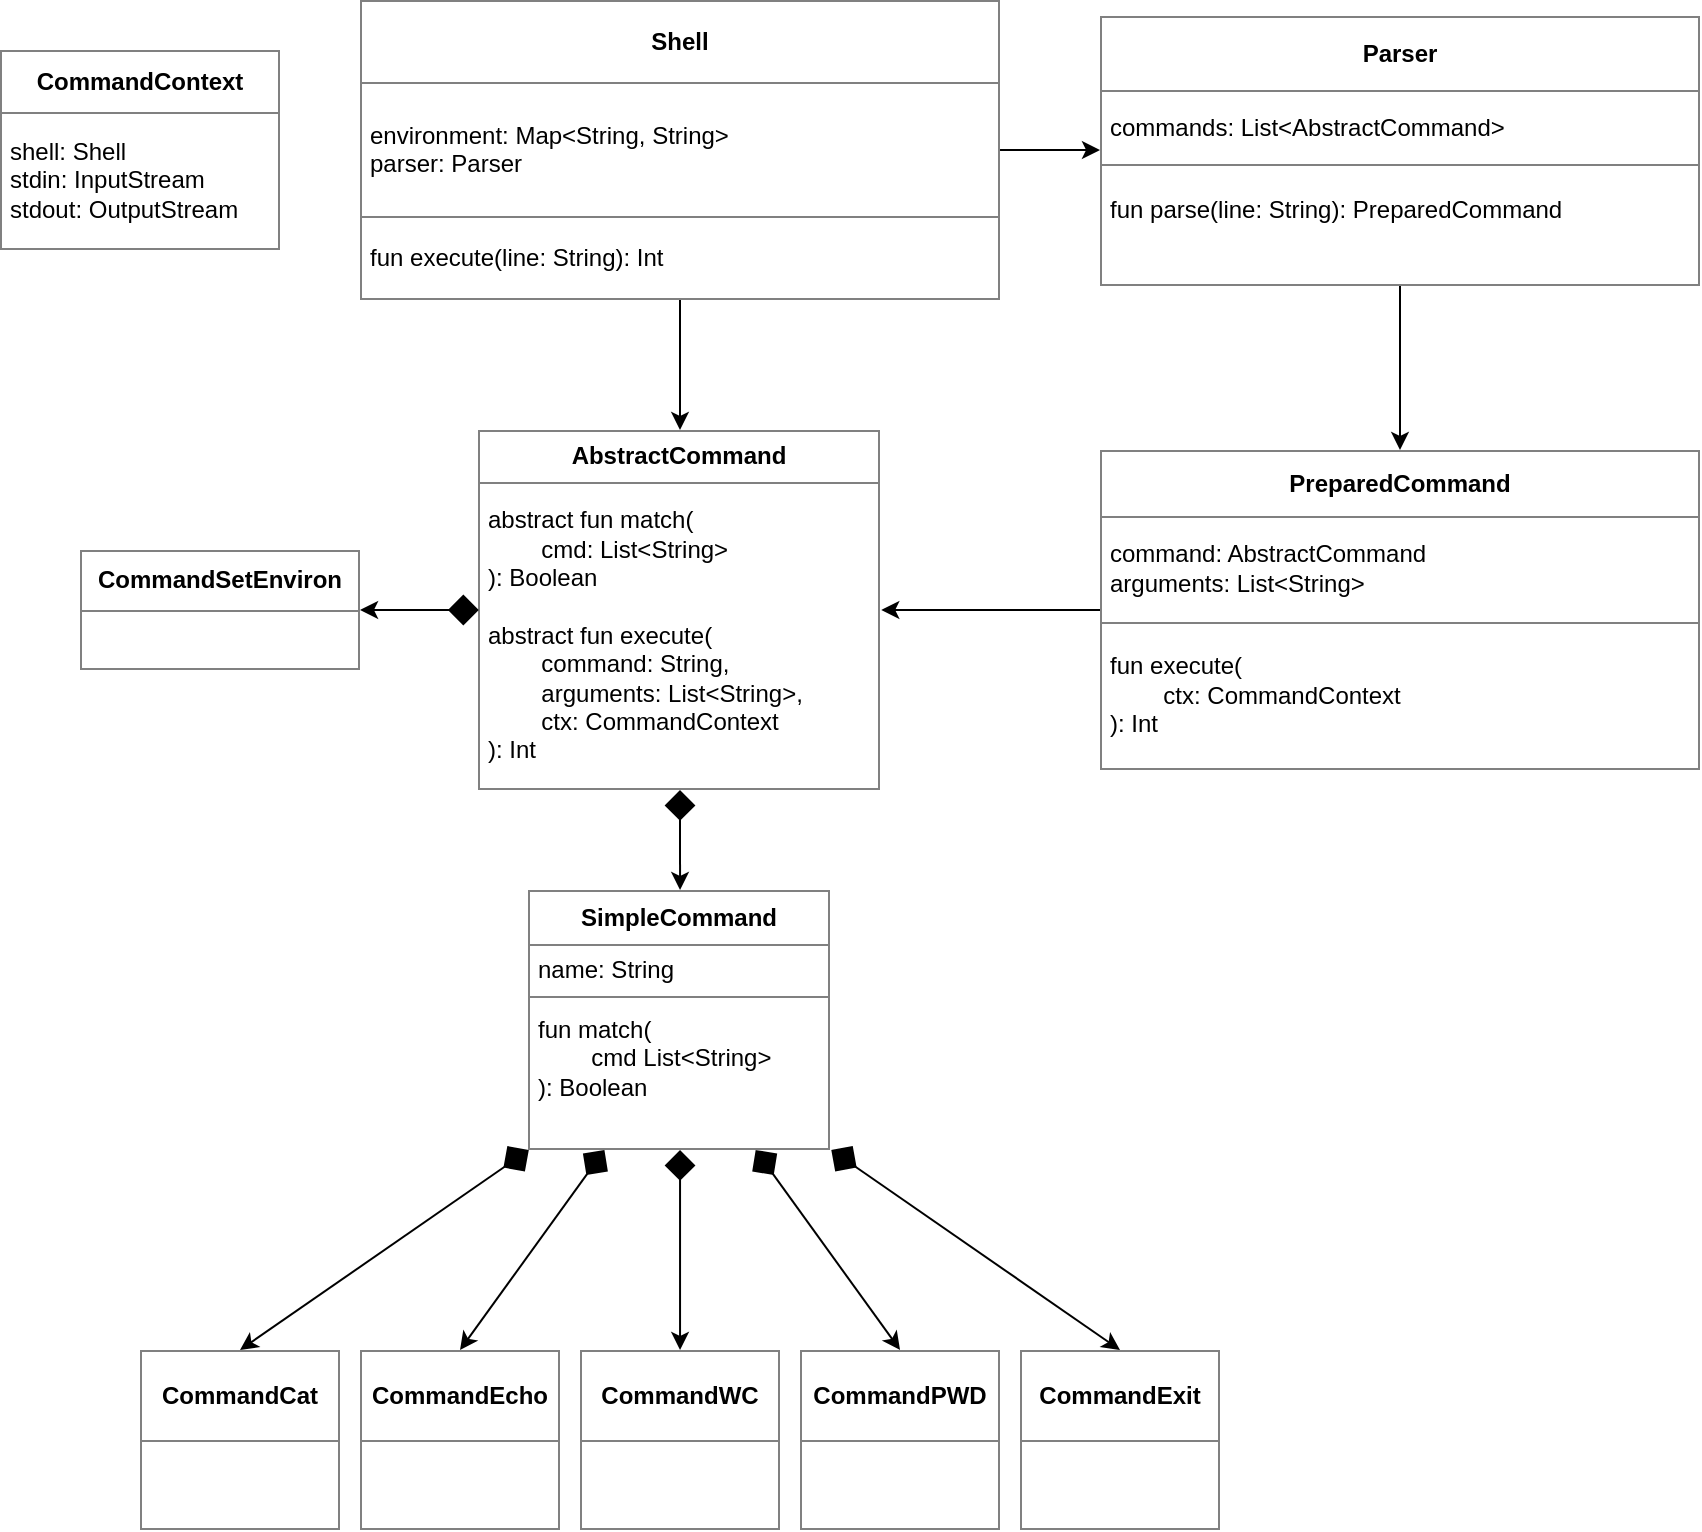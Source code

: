<mxfile version="16.4.11" type="google"><diagram id="LBTvppK6qb3ePqNnaSBd" name="Page-1"><mxGraphModel dx="1426" dy="946" grid="1" gridSize="10" guides="1" tooltips="1" connect="1" arrows="1" fold="1" page="1" pageScale="1" pageWidth="1169" pageHeight="827" math="0" shadow="0"><root><mxCell id="0"/><mxCell id="1" parent="0"/><mxCell id="_O__T074d3ZhiKa0oUO0-10" style="edgeStyle=orthogonalEdgeStyle;rounded=0;orthogonalLoop=1;jettySize=auto;html=1;entryX=0.5;entryY=0;entryDx=0;entryDy=0;" parent="1" source="_O__T074d3ZhiKa0oUO0-5" target="_O__T074d3ZhiKa0oUO0-7" edge="1"><mxGeometry relative="1" as="geometry"/></mxCell><mxCell id="_O__T074d3ZhiKa0oUO0-12" style="edgeStyle=orthogonalEdgeStyle;rounded=0;orthogonalLoop=1;jettySize=auto;html=1;entryX=0;entryY=0.5;entryDx=0;entryDy=0;" parent="1" source="_O__T074d3ZhiKa0oUO0-5" target="_O__T074d3ZhiKa0oUO0-11" edge="1"><mxGeometry relative="1" as="geometry"/></mxCell><mxCell id="_O__T074d3ZhiKa0oUO0-5" value="&lt;table border=&quot;1&quot; width=&quot;100%&quot; cellpadding=&quot;4&quot; style=&quot;width: 100% ; height: 100% ; border-collapse: collapse&quot;&gt;&lt;tbody&gt;&lt;tr&gt;&lt;th align=&quot;center&quot;&gt;Shell&lt;/th&gt;&lt;/tr&gt;&lt;tr&gt;&lt;td&gt;environment: Map&amp;lt;String, String&amp;gt;&lt;br&gt;parser: Parser&lt;/td&gt;&lt;/tr&gt;&lt;tr&gt;&lt;td&gt;fun execute(line: String): Int&lt;br&gt;&lt;/td&gt;&lt;/tr&gt;&lt;/tbody&gt;&lt;/table&gt;" style="text;html=1;strokeColor=none;fillColor=none;overflow=fill;" parent="1" vertex="1"><mxGeometry x="320.01" y="35" width="320" height="150" as="geometry"/></mxCell><mxCell id="_O__T074d3ZhiKa0oUO0-7" value="&lt;table border=&quot;1&quot; width=&quot;100%&quot; cellpadding=&quot;4&quot; style=&quot;width: 100% ; height: 100% ; border-collapse: collapse&quot;&gt;&lt;tbody&gt;&lt;tr&gt;&lt;th align=&quot;center&quot;&gt;AbstractCommand&lt;/th&gt;&lt;/tr&gt;&lt;tr&gt;&lt;td&gt;abstract fun match(&lt;br&gt;&lt;span style=&quot;white-space: pre&quot;&gt;&#9;&lt;/span&gt;cmd: List&amp;lt;String&amp;gt;&lt;br&gt;): Boolean&lt;br&gt;&lt;br&gt;abstract fun execute(&lt;br&gt;&lt;span style=&quot;white-space: pre&quot;&gt;&#9;&lt;/span&gt;command: String,&lt;br&gt;&lt;span style=&quot;white-space: pre&quot;&gt;&#9;&lt;/span&gt;arguments: List&amp;lt;String&amp;gt;,&lt;br&gt;&lt;span style=&quot;white-space: pre&quot;&gt;&#9;&lt;/span&gt;ctx: CommandContext&lt;br&gt;): Int&lt;br&gt;&lt;/td&gt;&lt;/tr&gt;&lt;/tbody&gt;&lt;/table&gt;" style="text;html=1;strokeColor=none;fillColor=none;overflow=fill;" parent="1" vertex="1"><mxGeometry x="379.38" y="250" width="201.25" height="180" as="geometry"/></mxCell><mxCell id="P5Cl1LXMgJ0DOQz3fNqz-2" style="edgeStyle=orthogonalEdgeStyle;rounded=0;orthogonalLoop=1;jettySize=auto;html=1;" parent="1" source="_O__T074d3ZhiKa0oUO0-11" target="P5Cl1LXMgJ0DOQz3fNqz-1" edge="1"><mxGeometry relative="1" as="geometry"/></mxCell><mxCell id="_O__T074d3ZhiKa0oUO0-11" value="&lt;table border=&quot;1&quot; width=&quot;100%&quot; cellpadding=&quot;4&quot; style=&quot;width: 100% ; height: 100% ; border-collapse: collapse&quot;&gt;&lt;tbody&gt;&lt;tr&gt;&lt;th align=&quot;center&quot;&gt;Parser&lt;/th&gt;&lt;/tr&gt;&lt;tr&gt;&lt;td&gt;&lt;span style=&quot;text-align: -webkit-center&quot;&gt;commands: List&amp;lt;AbstractCommand&amp;gt;&lt;/span&gt;&lt;br&gt;&lt;/td&gt;&lt;/tr&gt;&lt;tr&gt;&lt;td&gt;fun parse(line: String): PreparedCommand&lt;br&gt;&lt;span&gt;&#9;&lt;/span&gt;&lt;br&gt;&lt;/td&gt;&lt;/tr&gt;&lt;/tbody&gt;&lt;/table&gt;" style="text;html=1;strokeColor=none;fillColor=none;overflow=fill;" parent="1" vertex="1"><mxGeometry x="690" y="42.5" width="300" height="135" as="geometry"/></mxCell><mxCell id="aJR2yO-0gjvdVU61TTYp-2" value="&lt;table border=&quot;1&quot; width=&quot;100%&quot; cellpadding=&quot;4&quot; style=&quot;width: 100% ; height: 100% ; border-collapse: collapse&quot;&gt;&lt;tbody&gt;&lt;tr&gt;&lt;th align=&quot;center&quot;&gt;CommandCat&lt;/th&gt;&lt;/tr&gt;&lt;tr&gt;&lt;td&gt;&lt;br&gt;&lt;/td&gt;&lt;/tr&gt;&lt;/tbody&gt;&lt;/table&gt;" style="text;html=1;strokeColor=none;fillColor=none;overflow=fill;" parent="1" vertex="1"><mxGeometry x="210.01" y="710" width="99.99" height="90" as="geometry"/></mxCell><mxCell id="aJR2yO-0gjvdVU61TTYp-4" value="" style="endArrow=classic;html=1;rounded=0;exitX=0;exitY=1;exitDx=0;exitDy=0;entryX=0.5;entryY=0;entryDx=0;entryDy=0;startArrow=diamond;startFill=1;sourcePerimeterSpacing=0;startSize=13;" parent="1" source="aJR2yO-0gjvdVU61TTYp-15" target="aJR2yO-0gjvdVU61TTYp-2" edge="1"><mxGeometry relative="1" as="geometry"><mxPoint x="530" y="480" as="sourcePoint"/><mxPoint x="630" y="480" as="targetPoint"/><Array as="points"/></mxGeometry></mxCell><mxCell id="aJR2yO-0gjvdVU61TTYp-6" value="&lt;table border=&quot;1&quot; width=&quot;100%&quot; cellpadding=&quot;4&quot; style=&quot;width: 100% ; height: 100% ; border-collapse: collapse&quot;&gt;&lt;tbody&gt;&lt;tr&gt;&lt;th align=&quot;center&quot;&gt;CommandEcho&lt;/th&gt;&lt;/tr&gt;&lt;tr&gt;&lt;td&gt;&lt;br&gt;&lt;/td&gt;&lt;/tr&gt;&lt;/tbody&gt;&lt;/table&gt;" style="text;html=1;strokeColor=none;fillColor=none;overflow=fill;" parent="1" vertex="1"><mxGeometry x="320.02" y="710" width="99.99" height="90" as="geometry"/></mxCell><mxCell id="aJR2yO-0gjvdVU61TTYp-7" value="" style="endArrow=classic;html=1;rounded=0;exitX=0.25;exitY=1;exitDx=0;exitDy=0;entryX=0.5;entryY=0;entryDx=0;entryDy=0;startArrow=diamond;startFill=1;sourcePerimeterSpacing=0;startSize=13;" parent="1" source="aJR2yO-0gjvdVU61TTYp-15" target="aJR2yO-0gjvdVU61TTYp-6" edge="1"><mxGeometry relative="1" as="geometry"><mxPoint x="389.39" y="288" as="sourcePoint"/><mxPoint x="850.01" y="480" as="targetPoint"/><Array as="points"/></mxGeometry></mxCell><mxCell id="aJR2yO-0gjvdVU61TTYp-8" value="&lt;table border=&quot;1&quot; width=&quot;100%&quot; cellpadding=&quot;4&quot; style=&quot;width: 100% ; height: 100% ; border-collapse: collapse&quot;&gt;&lt;tbody&gt;&lt;tr&gt;&lt;th align=&quot;center&quot;&gt;CommandWC&lt;/th&gt;&lt;/tr&gt;&lt;tr&gt;&lt;td&gt;&lt;br&gt;&lt;/td&gt;&lt;/tr&gt;&lt;/tbody&gt;&lt;/table&gt;" style="text;html=1;strokeColor=none;fillColor=none;overflow=fill;" parent="1" vertex="1"><mxGeometry x="430.03" y="710" width="99.99" height="90" as="geometry"/></mxCell><mxCell id="aJR2yO-0gjvdVU61TTYp-9" value="" style="endArrow=classic;html=1;rounded=0;exitX=0.5;exitY=1;exitDx=0;exitDy=0;startArrow=diamond;startFill=1;sourcePerimeterSpacing=0;startSize=13;entryX=0.5;entryY=0;entryDx=0;entryDy=0;" parent="1" source="aJR2yO-0gjvdVU61TTYp-15" target="aJR2yO-0gjvdVU61TTYp-8" edge="1"><mxGeometry relative="1" as="geometry"><mxPoint x="439.693" y="404" as="sourcePoint"/><mxPoint x="480" y="710" as="targetPoint"/><Array as="points"/></mxGeometry></mxCell><mxCell id="aJR2yO-0gjvdVU61TTYp-10" value="&lt;table border=&quot;1&quot; width=&quot;100%&quot; cellpadding=&quot;4&quot; style=&quot;width: 100% ; height: 100% ; border-collapse: collapse&quot;&gt;&lt;tbody&gt;&lt;tr&gt;&lt;th align=&quot;center&quot;&gt;CommandPWD&lt;/th&gt;&lt;/tr&gt;&lt;tr&gt;&lt;td&gt;&lt;br&gt;&lt;/td&gt;&lt;/tr&gt;&lt;/tbody&gt;&lt;/table&gt;" style="text;html=1;strokeColor=none;fillColor=none;overflow=fill;" parent="1" vertex="1"><mxGeometry x="540.03" y="710" width="99.99" height="90" as="geometry"/></mxCell><mxCell id="aJR2yO-0gjvdVU61TTYp-11" value="" style="endArrow=classic;html=1;rounded=0;exitX=0.75;exitY=1;exitDx=0;exitDy=0;entryX=0.5;entryY=0;entryDx=0;entryDy=0;startArrow=diamond;startFill=1;sourcePerimeterSpacing=0;startSize=13;" parent="1" source="aJR2yO-0gjvdVU61TTYp-15" target="aJR2yO-0gjvdVU61TTYp-10" edge="1"><mxGeometry relative="1" as="geometry"><mxPoint x="490.005" y="404" as="sourcePoint"/><mxPoint x="493.615" y="511.71" as="targetPoint"/><Array as="points"/></mxGeometry></mxCell><mxCell id="aJR2yO-0gjvdVU61TTYp-12" value="&lt;table border=&quot;1&quot; width=&quot;100%&quot; cellpadding=&quot;4&quot; style=&quot;width: 100% ; height: 100% ; border-collapse: collapse&quot;&gt;&lt;tbody&gt;&lt;tr&gt;&lt;th align=&quot;center&quot;&gt;CommandExit&lt;/th&gt;&lt;/tr&gt;&lt;tr&gt;&lt;td&gt;&lt;br&gt;&lt;/td&gt;&lt;/tr&gt;&lt;/tbody&gt;&lt;/table&gt;" style="text;html=1;strokeColor=none;fillColor=none;overflow=fill;" parent="1" vertex="1"><mxGeometry x="650.01" y="710" width="99.99" height="90" as="geometry"/></mxCell><mxCell id="aJR2yO-0gjvdVU61TTYp-13" value="" style="endArrow=classic;html=1;rounded=0;exitX=1;exitY=1;exitDx=0;exitDy=0;entryX=0.5;entryY=0;entryDx=0;entryDy=0;startArrow=diamond;startFill=1;sourcePerimeterSpacing=0;startSize=13;" parent="1" source="aJR2yO-0gjvdVU61TTYp-15" target="aJR2yO-0gjvdVU61TTYp-12" edge="1"><mxGeometry relative="1" as="geometry"><mxPoint x="540.318" y="404" as="sourcePoint"/><mxPoint x="600.015" y="510" as="targetPoint"/><Array as="points"/></mxGeometry></mxCell><mxCell id="aJR2yO-0gjvdVU61TTYp-15" value="&lt;table border=&quot;1&quot; width=&quot;100%&quot; cellpadding=&quot;4&quot; style=&quot;width: 100% ; height: 100% ; border-collapse: collapse&quot;&gt;&lt;tbody&gt;&lt;tr&gt;&lt;th align=&quot;center&quot;&gt;SimpleCommand&lt;/th&gt;&lt;/tr&gt;&lt;tr&gt;&lt;td&gt;name: String&lt;br&gt;&lt;/td&gt;&lt;/tr&gt;&lt;tr&gt;&lt;td&gt;fun match(&lt;br&gt;&lt;span&gt;&#9;&lt;/span&gt;&lt;span&gt;&#9;&lt;/span&gt;&lt;span style=&quot;white-space: pre&quot;&gt;&#9;&lt;/span&gt;cmd List&amp;lt;String&amp;gt;&lt;br&gt;): Boolean&lt;br&gt;&lt;br&gt;&lt;/td&gt;&lt;/tr&gt;&lt;/tbody&gt;&lt;/table&gt;" style="text;html=1;strokeColor=none;fillColor=none;overflow=fill;strokeWidth=1;" parent="1" vertex="1"><mxGeometry x="404.4" y="480" width="151.25" height="130" as="geometry"/></mxCell><mxCell id="aJR2yO-0gjvdVU61TTYp-16" value="" style="endArrow=classic;html=1;rounded=0;exitX=0.5;exitY=1;exitDx=0;exitDy=0;startArrow=diamond;startFill=1;sourcePerimeterSpacing=0;startSize=13;entryX=0.5;entryY=0;entryDx=0;entryDy=0;" parent="1" source="_O__T074d3ZhiKa0oUO0-7" target="aJR2yO-0gjvdVU61TTYp-15" edge="1"><mxGeometry relative="1" as="geometry"><mxPoint x="490.025" y="600" as="sourcePoint"/><mxPoint x="480" y="480" as="targetPoint"/><Array as="points"/></mxGeometry></mxCell><mxCell id="aJR2yO-0gjvdVU61TTYp-17" value="&lt;table border=&quot;1&quot; width=&quot;100%&quot; cellpadding=&quot;4&quot; style=&quot;width: 100% ; height: 100% ; border-collapse: collapse&quot;&gt;&lt;tbody&gt;&lt;tr&gt;&lt;th align=&quot;center&quot;&gt;CommandSetEnviron&lt;/th&gt;&lt;/tr&gt;&lt;tr&gt;&lt;td&gt;&lt;br&gt;&lt;/td&gt;&lt;/tr&gt;&lt;/tbody&gt;&lt;/table&gt;" style="text;html=1;strokeColor=none;fillColor=none;overflow=fill;" parent="1" vertex="1"><mxGeometry x="180.05" y="310" width="139.97" height="60" as="geometry"/></mxCell><mxCell id="aJR2yO-0gjvdVU61TTYp-18" value="" style="endArrow=classic;html=1;rounded=0;exitX=0;exitY=0.5;exitDx=0;exitDy=0;startArrow=diamond;startFill=1;sourcePerimeterSpacing=0;startSize=13;entryX=1;entryY=0.5;entryDx=0;entryDy=0;" parent="1" source="_O__T074d3ZhiKa0oUO0-7" target="aJR2yO-0gjvdVU61TTYp-17" edge="1"><mxGeometry relative="1" as="geometry"><mxPoint x="490.005" y="440.0" as="sourcePoint"/><mxPoint x="490.025" y="490" as="targetPoint"/><Array as="points"/></mxGeometry></mxCell><mxCell id="P5Cl1LXMgJ0DOQz3fNqz-3" style="edgeStyle=orthogonalEdgeStyle;rounded=0;orthogonalLoop=1;jettySize=auto;html=1;entryX=1;entryY=0.5;entryDx=0;entryDy=0;exitX=0;exitY=0.5;exitDx=0;exitDy=0;" parent="1" source="P5Cl1LXMgJ0DOQz3fNqz-1" target="_O__T074d3ZhiKa0oUO0-7" edge="1"><mxGeometry relative="1" as="geometry"/></mxCell><mxCell id="P5Cl1LXMgJ0DOQz3fNqz-1" value="&lt;table border=&quot;1&quot; width=&quot;100%&quot; cellpadding=&quot;4&quot; style=&quot;width: 100% ; height: 100% ; border-collapse: collapse&quot;&gt;&lt;tbody&gt;&lt;tr&gt;&lt;th align=&quot;center&quot;&gt;PreparedCommand&lt;/th&gt;&lt;/tr&gt;&lt;tr&gt;&lt;td&gt;&lt;span style=&quot;text-align: -webkit-center&quot;&gt;command: AbstractCommand&lt;br&gt;&lt;/span&gt;arguments: List&amp;lt;String&amp;gt;&lt;/td&gt;&lt;/tr&gt;&lt;tr&gt;&lt;td&gt;fun execute(&lt;br&gt;&lt;span style=&quot;white-space: pre&quot;&gt;&lt;span style=&quot;white-space: pre&quot;&gt;&#9;&lt;/span&gt;ctx: CommandContext&#9;&lt;/span&gt;&lt;br&gt;): Int&lt;br&gt;&lt;/td&gt;&lt;/tr&gt;&lt;/tbody&gt;&lt;/table&gt;" style="text;html=1;strokeColor=none;fillColor=none;overflow=fill;" parent="1" vertex="1"><mxGeometry x="690" y="260" width="300" height="160" as="geometry"/></mxCell><mxCell id="P5Cl1LXMgJ0DOQz3fNqz-4" value="&lt;table border=&quot;1&quot; width=&quot;100%&quot; cellpadding=&quot;4&quot; style=&quot;width: 100% ; height: 100% ; border-collapse: collapse&quot;&gt;&lt;tbody&gt;&lt;tr&gt;&lt;th align=&quot;center&quot;&gt;CommandContext&lt;/th&gt;&lt;/tr&gt;&lt;tr&gt;&lt;td&gt;shell: Shell&lt;br&gt;stdin: InputStream&lt;br&gt;stdout: OutputStream&lt;/td&gt;&lt;/tr&gt;&lt;/tbody&gt;&lt;/table&gt;" style="text;html=1;strokeColor=none;fillColor=none;overflow=fill;" parent="1" vertex="1"><mxGeometry x="140.0" y="60" width="139.97" height="100" as="geometry"/></mxCell></root></mxGraphModel></diagram></mxfile>